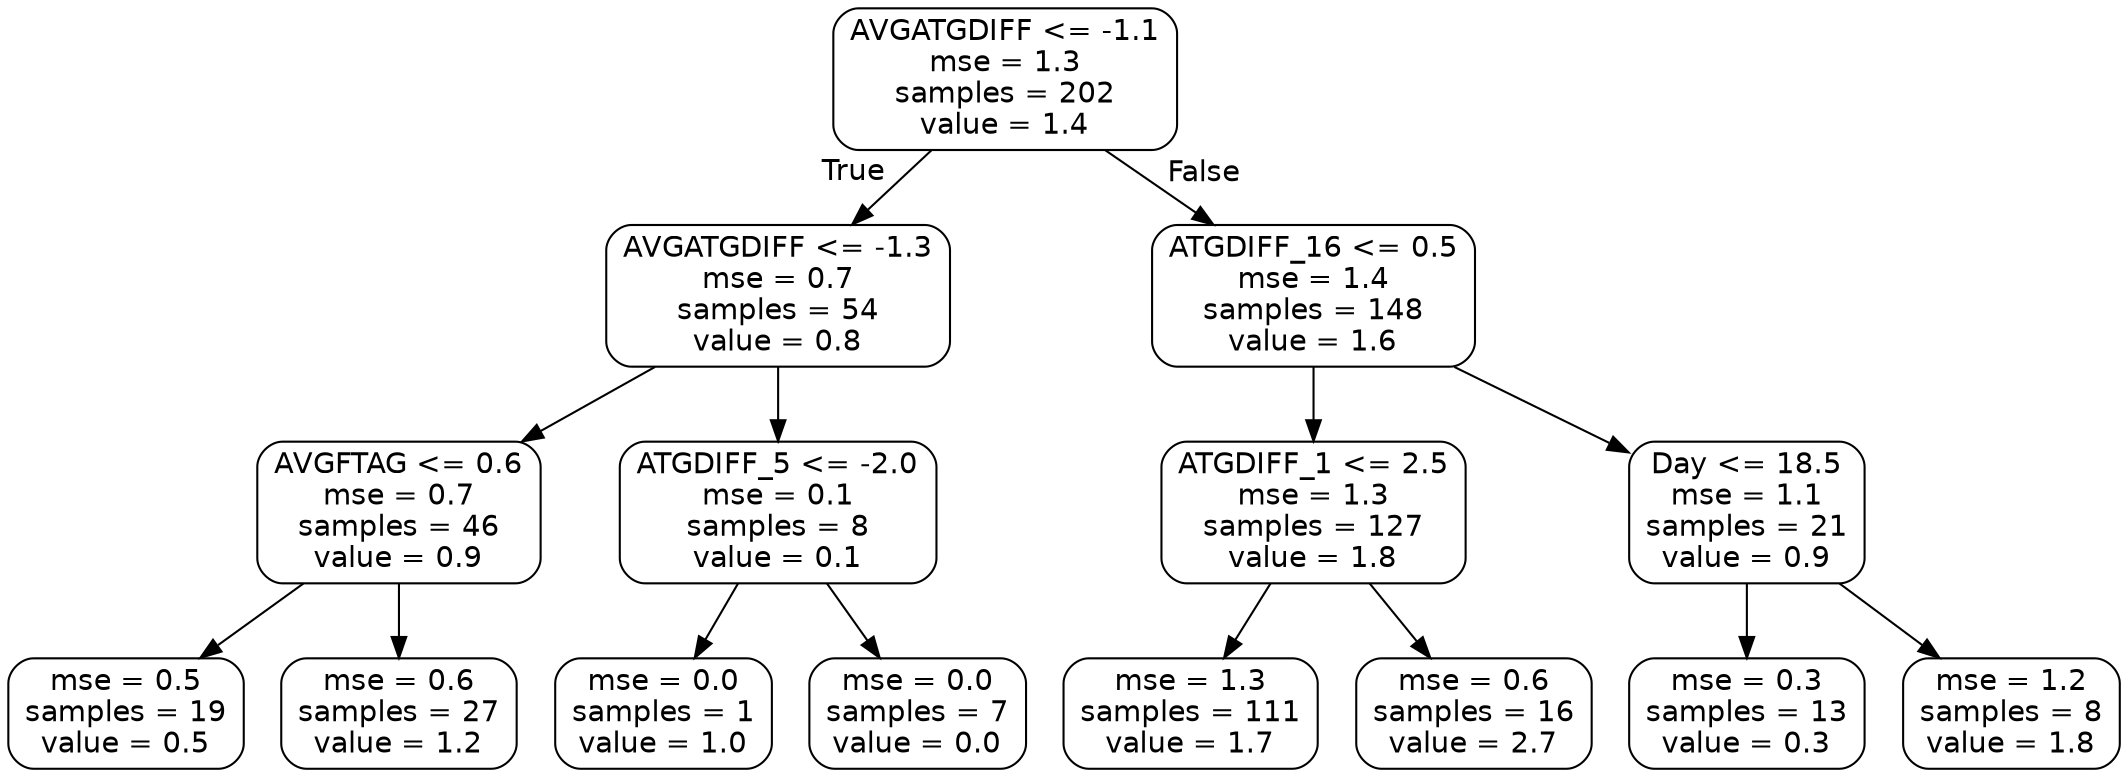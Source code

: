 digraph Tree {
node [shape=box, style="rounded", color="black", fontname=helvetica] ;
edge [fontname=helvetica] ;
0 [label="AVGATGDIFF <= -1.1\nmse = 1.3\nsamples = 202\nvalue = 1.4"] ;
1 [label="AVGATGDIFF <= -1.3\nmse = 0.7\nsamples = 54\nvalue = 0.8"] ;
0 -> 1 [labeldistance=2.5, labelangle=45, headlabel="True"] ;
2 [label="AVGFTAG <= 0.6\nmse = 0.7\nsamples = 46\nvalue = 0.9"] ;
1 -> 2 ;
3 [label="mse = 0.5\nsamples = 19\nvalue = 0.5"] ;
2 -> 3 ;
4 [label="mse = 0.6\nsamples = 27\nvalue = 1.2"] ;
2 -> 4 ;
5 [label="ATGDIFF_5 <= -2.0\nmse = 0.1\nsamples = 8\nvalue = 0.1"] ;
1 -> 5 ;
6 [label="mse = 0.0\nsamples = 1\nvalue = 1.0"] ;
5 -> 6 ;
7 [label="mse = 0.0\nsamples = 7\nvalue = 0.0"] ;
5 -> 7 ;
8 [label="ATGDIFF_16 <= 0.5\nmse = 1.4\nsamples = 148\nvalue = 1.6"] ;
0 -> 8 [labeldistance=2.5, labelangle=-45, headlabel="False"] ;
9 [label="ATGDIFF_1 <= 2.5\nmse = 1.3\nsamples = 127\nvalue = 1.8"] ;
8 -> 9 ;
10 [label="mse = 1.3\nsamples = 111\nvalue = 1.7"] ;
9 -> 10 ;
11 [label="mse = 0.6\nsamples = 16\nvalue = 2.7"] ;
9 -> 11 ;
12 [label="Day <= 18.5\nmse = 1.1\nsamples = 21\nvalue = 0.9"] ;
8 -> 12 ;
13 [label="mse = 0.3\nsamples = 13\nvalue = 0.3"] ;
12 -> 13 ;
14 [label="mse = 1.2\nsamples = 8\nvalue = 1.8"] ;
12 -> 14 ;
}
